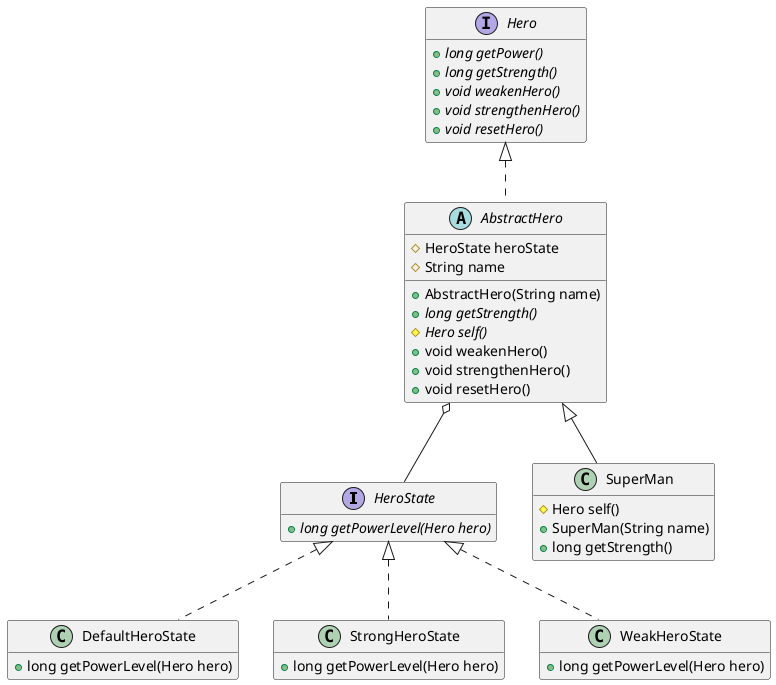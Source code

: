 @startuml

interface HeroState {
    + {abstract} long getPowerLevel(Hero hero)
}

class DefaultHeroState implements HeroState{
    + long getPowerLevel(Hero hero)
}

class StrongHeroState implements HeroState{
    + long getPowerLevel(Hero hero)
}

class WeakHeroState implements HeroState {
    + long getPowerLevel(Hero hero)
}

interface Hero {
    + {abstract} long getPower()
    + {abstract} long getStrength()
    + {abstract} void weakenHero()
    + {abstract} void strengthenHero()
    + {abstract} void resetHero()
}

abstract class AbstractHero implements Hero {
    # HeroState heroState
    # String name
    + AbstractHero(String name)
    + {abstract} long getStrength()
    # {abstract} Hero self()
    + void weakenHero()
    + void strengthenHero()
    + void resetHero()
}

AbstractHero o-- HeroState

class SuperMan extends AbstractHero {
    # Hero self()
    + SuperMan(String name)
    + long getStrength()
}

hide empty members
@enduml